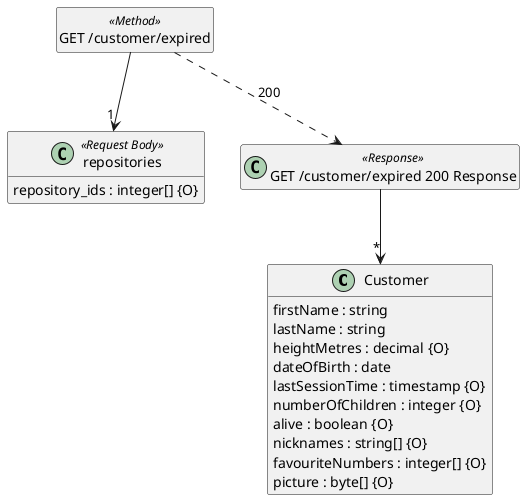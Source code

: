 @startuml
hide <<Method>> circle
hide empty methods
hide empty fields
set namespaceSeparator none

class "Customer" {
  firstName : string
  lastName : string
  heightMetres : decimal {O}
  dateOfBirth : date
  lastSessionTime : timestamp {O}
  numberOfChildren : integer {O}
  alive : boolean {O}
  nicknames : string[] {O}
  favouriteNumbers : integer[] {O}
  picture : byte[] {O}
}

class "repositories" <<Request Body>> {
  repository_ids : integer[] {O}
}

class "GET /customer/expired" <<Method>> {
}

class "GET /customer/expired 200 Response" <<Response>> {
}

"GET /customer/expired 200 Response" --> "*" "Customer"

"GET /customer/expired" ..> "GET /customer/expired 200 Response": 200
"GET /customer/expired" -->  "1" "repositories"

@enduml